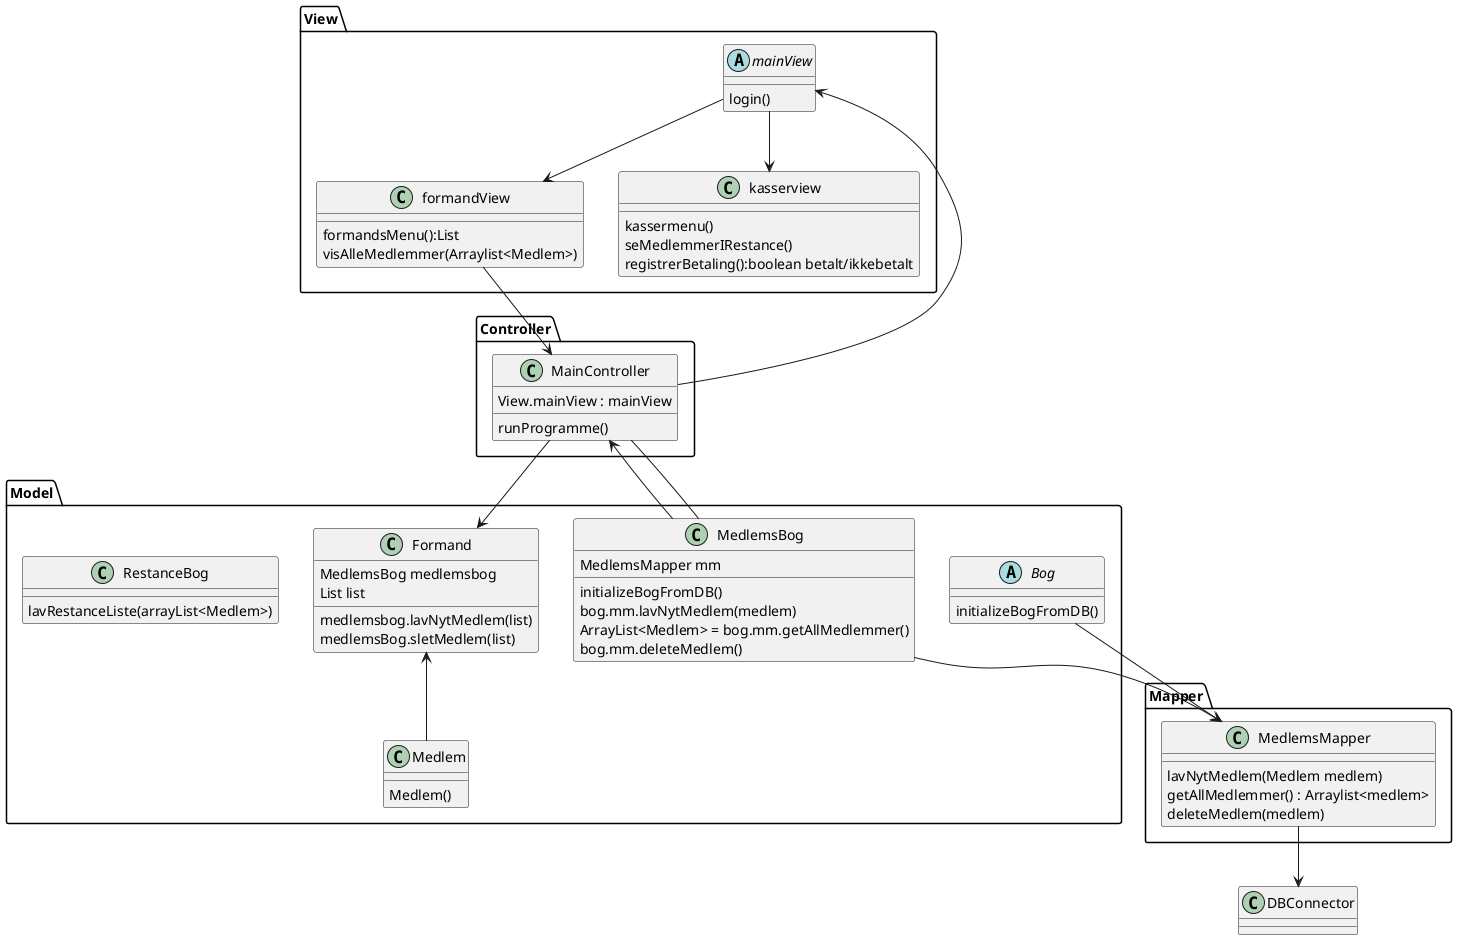 @startuml
Class Controller.MainController{
View.mainView : mainView
runProgramme()
}

abstract Class View.mainView{

login()
}
Class View.formandView{
formandsMenu():List
visAlleMedlemmer(Arraylist<Medlem>)
}
Class Model.Formand{
MedlemsBog medlemsbog
List list
medlemsbog.lavNytMedlem(list)
medlemsBog.sletMedlem(list)
}
Class Model.Medlem{
Medlem()
}
Abstract Class Model.Bog{
initializeBogFromDB()

}
Class Model.MedlemsBog{
initializeBogFromDB()
MedlemsMapper mm
bog.mm.lavNytMedlem(medlem)
ArrayList<Medlem> = bog.mm.getAllMedlemmer()
bog.mm.deleteMedlem()
}
Class Mapper.MedlemsMapper{
lavNytMedlem(Medlem medlem)
getAllMedlemmer() : Arraylist<medlem>
deleteMedlem(medlem)
}
Class DBConnector{
}
Class View.kasserview{
kassermenu()
seMedlemmerIRestance()
registrerBetaling():boolean betalt/ikkebetalt
}
Class Model.RestanceBog{
lavRestanceListe(arrayList<Medlem>)
}
View.mainView-->View.kasserview
Controller.MainController-->View.mainView
View.mainView --> View.formandView
View.formandView-->Controller.MainController
Controller.MainController-->Model.Formand
Model.Formand<--Model.Medlem
Model.Bog-->Mapper.MedlemsMapper
Controller.MainController--Model.MedlemsBog
Model.MedlemsBog-->Mapper.MedlemsMapper
Mapper.MedlemsMapper-->DBConnector
Model.MedlemsBog-->Controller.MainController

@enduml